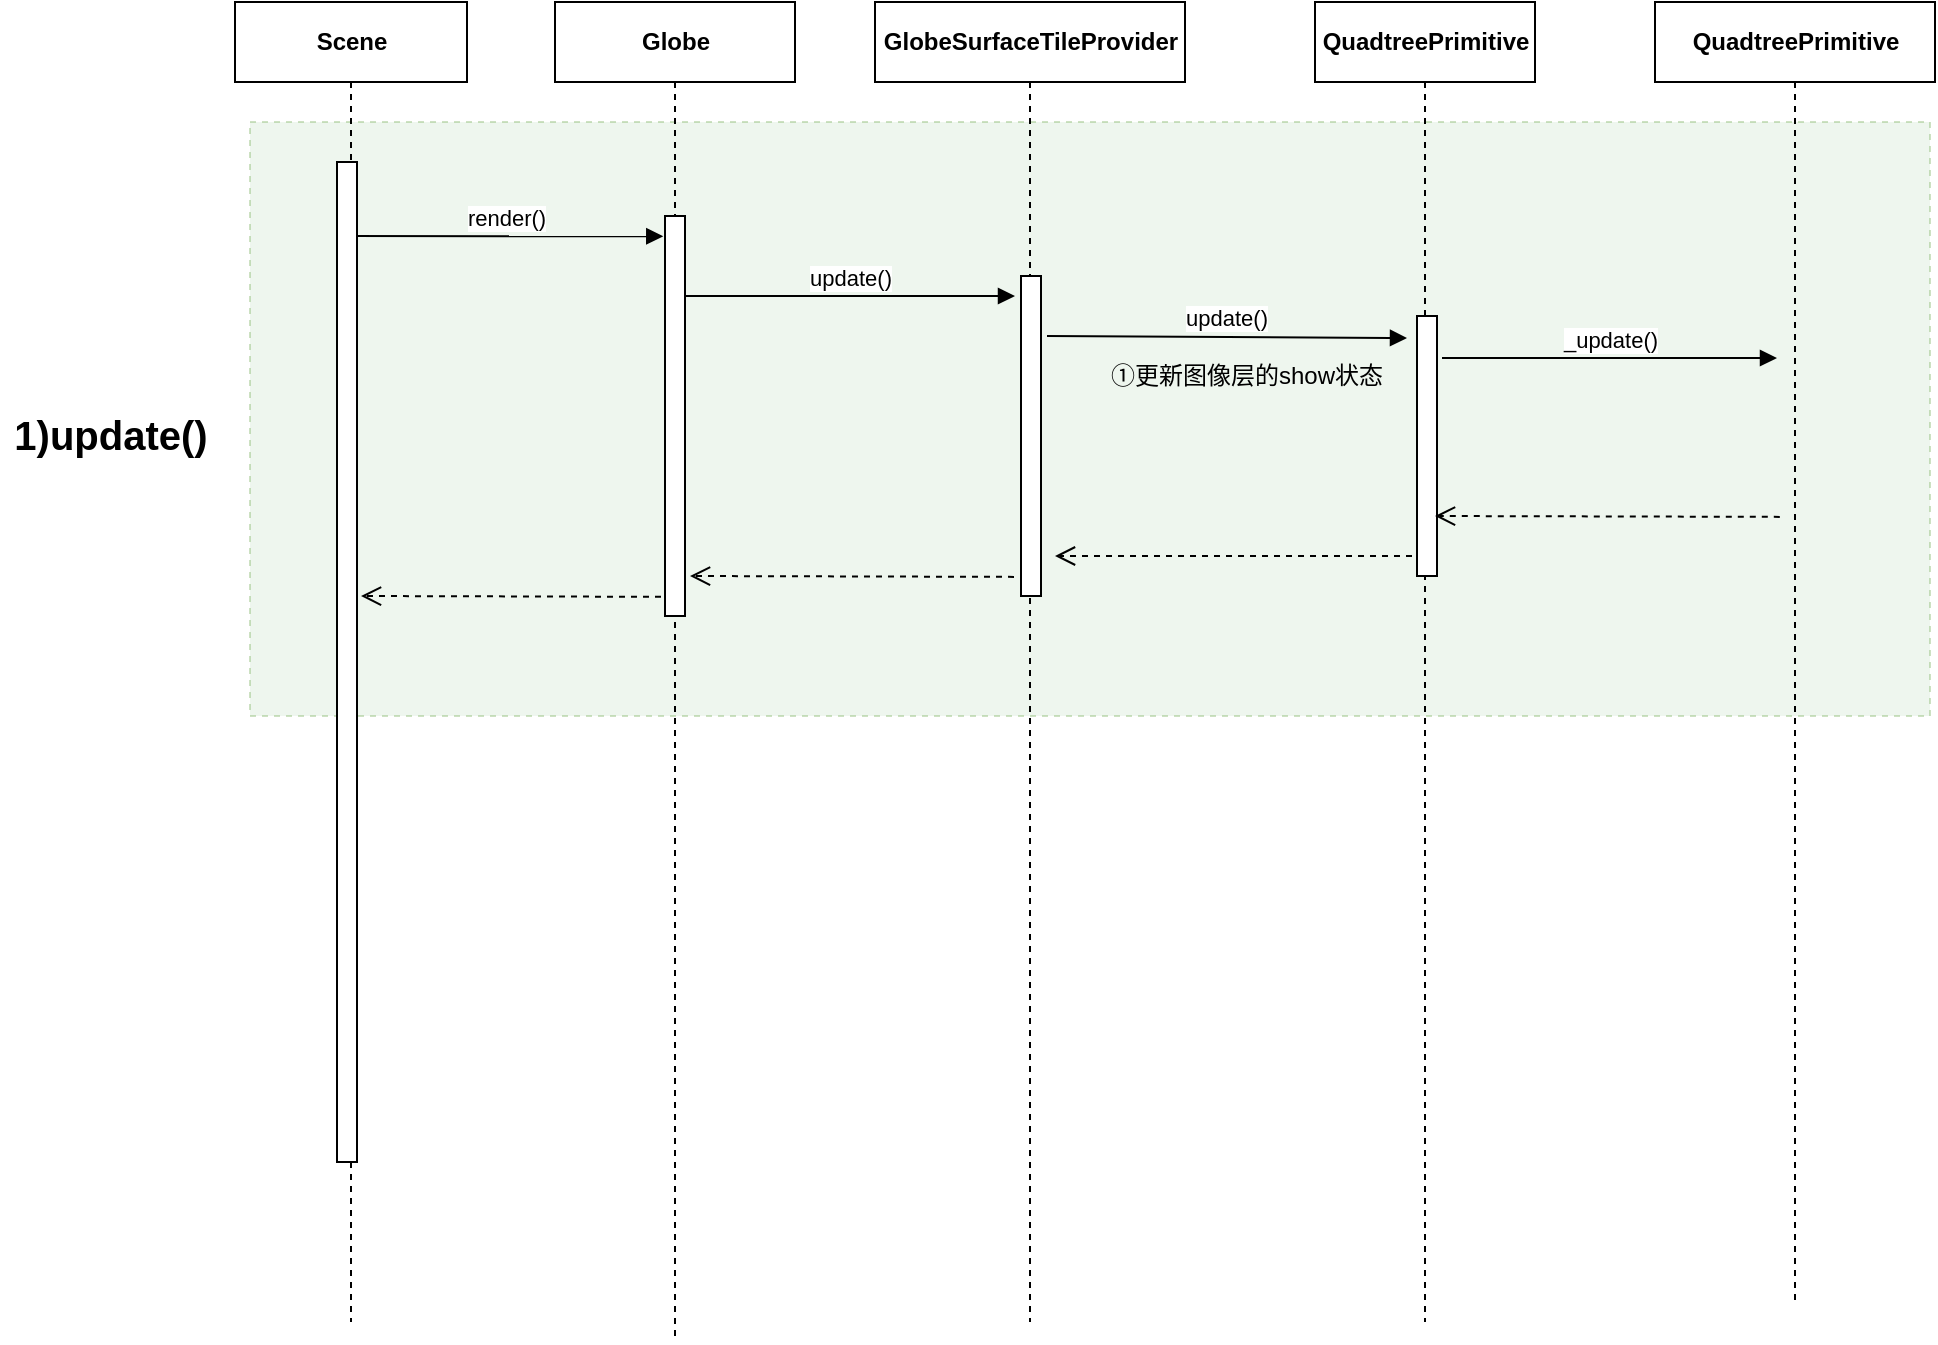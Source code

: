<mxfile version="18.1.1" type="device" pages="4"><diagram id="OlKX9yXtKvfDsa3n73WA" name="1)update"><mxGraphModel dx="2809" dy="877" grid="1" gridSize="10" guides="1" tooltips="1" connect="1" arrows="1" fold="1" page="1" pageScale="1" pageWidth="1169" pageHeight="827" math="0" shadow="0"><root><mxCell id="0"/><mxCell id="1" parent="0"/><mxCell id="t_NQuo8DClpIzCMbdmli-24" value="" style="rounded=0;whiteSpace=wrap;html=1;labelBackgroundColor=none;labelBorderColor=none;fillColor=#d5e8d4;dashed=1;strokeColor=#82b366;opacity=40;" parent="1" vertex="1"><mxGeometry x="80" y="100" width="840" height="297" as="geometry"/></mxCell><mxCell id="TQ6cITG2cjyuzO6V15b9-2" value="render()" style="html=1;verticalAlign=bottom;endArrow=block;rounded=0;entryX=0.267;entryY=0.123;entryDx=0;entryDy=0;entryPerimeter=0;" parent="1" edge="1"><mxGeometry relative="1" as="geometry"><mxPoint x="129.5" y="157" as="sourcePoint"/><mxPoint x="286.633" y="157.13" as="targetPoint"/></mxGeometry></mxCell><mxCell id="TQ6cITG2cjyuzO6V15b9-4" value="Scene" style="shape=umlLifeline;perimeter=lifelinePerimeter;whiteSpace=wrap;html=1;container=1;collapsible=0;recursiveResize=0;outlineConnect=0;strokeWidth=1;fontStyle=1" parent="1" vertex="1"><mxGeometry x="72.5" y="40" width="116" height="660" as="geometry"/></mxCell><mxCell id="TQ6cITG2cjyuzO6V15b9-5" value="" style="html=1;points=[];perimeter=orthogonalPerimeter;" parent="TQ6cITG2cjyuzO6V15b9-4" vertex="1"><mxGeometry x="51" y="80" width="10" height="500" as="geometry"/></mxCell><mxCell id="z94W3VdceZSTaYeWbmS1-1" value="" style="html=1;verticalAlign=bottom;endArrow=open;dashed=1;endSize=8;rounded=0;exitX=-0.05;exitY=0.924;exitDx=0;exitDy=0;exitPerimeter=0;" edge="1" parent="TQ6cITG2cjyuzO6V15b9-4"><mxGeometry relative="1" as="geometry"><mxPoint x="63" y="297" as="targetPoint"/><mxPoint x="225" y="297.44" as="sourcePoint"/></mxGeometry></mxCell><mxCell id="TQ6cITG2cjyuzO6V15b9-9" value="update()" style="html=1;verticalAlign=bottom;endArrow=block;rounded=0;" parent="1" source="TQ6cITG2cjyuzO6V15b9-1" edge="1"><mxGeometry relative="1" as="geometry"><mxPoint x="282.5" y="187" as="sourcePoint"/><mxPoint x="462.5" y="187" as="targetPoint"/></mxGeometry></mxCell><mxCell id="TQ6cITG2cjyuzO6V15b9-6" value="Globe" style="shape=umlLifeline;perimeter=lifelinePerimeter;whiteSpace=wrap;html=1;container=1;collapsible=0;recursiveResize=0;outlineConnect=0;fontStyle=1" parent="1" vertex="1"><mxGeometry x="232.5" y="40" width="120" height="670" as="geometry"/></mxCell><mxCell id="TQ6cITG2cjyuzO6V15b9-1" value="" style="html=1;points=[];perimeter=orthogonalPerimeter;" parent="TQ6cITG2cjyuzO6V15b9-6" vertex="1"><mxGeometry x="55" y="107" width="10" height="200" as="geometry"/></mxCell><mxCell id="t_NQuo8DClpIzCMbdmli-1" value="GlobeSurfaceTileProvider" style="shape=umlLifeline;perimeter=lifelinePerimeter;whiteSpace=wrap;html=1;container=1;collapsible=0;recursiveResize=0;outlineConnect=0;labelBackgroundColor=none;labelBorderColor=none;align=center;size=40;fontStyle=1" parent="1" vertex="1"><mxGeometry x="392.5" y="40" width="155" height="660" as="geometry"/></mxCell><mxCell id="TQ6cITG2cjyuzO6V15b9-8" value="" style="html=1;points=[];perimeter=orthogonalPerimeter;" parent="t_NQuo8DClpIzCMbdmli-1" vertex="1"><mxGeometry x="73" y="137" width="10" height="160" as="geometry"/></mxCell><mxCell id="t_NQuo8DClpIzCMbdmli-23" value="" style="html=1;verticalAlign=bottom;endArrow=open;dashed=1;endSize=8;rounded=0;" parent="t_NQuo8DClpIzCMbdmli-1" edge="1"><mxGeometry relative="1" as="geometry"><mxPoint x="90" y="277" as="targetPoint"/><mxPoint x="274.5" y="277" as="sourcePoint"/></mxGeometry></mxCell><mxCell id="t_NQuo8DClpIzCMbdmli-8" value="update()" style="html=1;verticalAlign=bottom;endArrow=block;rounded=0;fontColor=#000000;" parent="1" edge="1"><mxGeometry relative="1" as="geometry"><mxPoint x="478.5" y="207" as="sourcePoint"/><mxPoint x="658.5" y="208" as="targetPoint"/></mxGeometry></mxCell><mxCell id="t_NQuo8DClpIzCMbdmli-14" value="&lt;span style=&quot;text-align: left;&quot;&gt;①更新图像层的show状态&lt;/span&gt;" style="text;html=1;align=center;verticalAlign=middle;resizable=0;points=[];autosize=1;strokeColor=none;fillColor=none;fontColor=#000000;" parent="1" vertex="1"><mxGeometry x="502.5" y="217" width="150" height="20" as="geometry"/></mxCell><mxCell id="t_NQuo8DClpIzCMbdmli-16" value="&lt;span style=&quot;text-align: left;&quot;&gt;QuadtreePrimitive&lt;/span&gt;" style="shape=umlLifeline;perimeter=lifelinePerimeter;whiteSpace=wrap;html=1;container=1;collapsible=0;recursiveResize=0;outlineConnect=0;labelBackgroundColor=none;labelBorderColor=none;fontColor=#000000;fontStyle=1" parent="1" vertex="1"><mxGeometry x="612.5" y="40" width="110" height="660" as="geometry"/></mxCell><mxCell id="t_NQuo8DClpIzCMbdmli-19" value="" style="html=1;points=[];perimeter=orthogonalPerimeter;" parent="t_NQuo8DClpIzCMbdmli-16" vertex="1"><mxGeometry x="51" y="157" width="10" height="130" as="geometry"/></mxCell><mxCell id="t_NQuo8DClpIzCMbdmli-20" value="_update()" style="html=1;verticalAlign=bottom;endArrow=block;rounded=0;fontColor=#000000;" parent="t_NQuo8DClpIzCMbdmli-16" edge="1"><mxGeometry relative="1" as="geometry"><mxPoint x="63.5" y="178" as="sourcePoint"/><mxPoint x="231" y="178" as="targetPoint"/></mxGeometry></mxCell><mxCell id="t_NQuo8DClpIzCMbdmli-22" value="" style="html=1;verticalAlign=bottom;endArrow=open;dashed=1;endSize=8;rounded=0;exitX=-0.05;exitY=0.924;exitDx=0;exitDy=0;exitPerimeter=0;" parent="t_NQuo8DClpIzCMbdmli-16" edge="1"><mxGeometry relative="1" as="geometry"><mxPoint x="60" y="257" as="targetPoint"/><mxPoint x="232.4" y="257.44" as="sourcePoint"/></mxGeometry></mxCell><mxCell id="t_NQuo8DClpIzCMbdmli-11" value="" style="html=1;verticalAlign=bottom;endArrow=open;dashed=1;endSize=8;rounded=0;exitX=-0.05;exitY=0.924;exitDx=0;exitDy=0;exitPerimeter=0;" parent="1" edge="1"><mxGeometry relative="1" as="geometry"><mxPoint x="300" y="327" as="targetPoint"/><mxPoint x="462.0" y="327.44" as="sourcePoint"/></mxGeometry></mxCell><mxCell id="t_NQuo8DClpIzCMbdmli-27" value="&lt;span style=&quot;text-align: left;&quot;&gt;QuadtreePrimitive&lt;/span&gt;" style="shape=umlLifeline;perimeter=lifelinePerimeter;whiteSpace=wrap;html=1;container=1;collapsible=0;recursiveResize=0;outlineConnect=0;labelBackgroundColor=none;labelBorderColor=none;fontColor=#000000;fontStyle=1" parent="1" vertex="1"><mxGeometry x="782.5" y="40" width="140" height="650" as="geometry"/></mxCell><mxCell id="QQ1WQx4FwsoD6ejatNkT-1" value="&lt;b&gt;&lt;font style=&quot;font-size: 20px;&quot;&gt;1)update()&lt;/font&gt;&lt;/b&gt;" style="text;html=1;align=center;verticalAlign=middle;resizable=0;points=[];autosize=1;strokeColor=none;fillColor=none;fontSize=19;" vertex="1" parent="1"><mxGeometry x="-45" y="242" width="110" height="30" as="geometry"/></mxCell></root></mxGraphModel></diagram><diagram id="COqWy_8CIq39TI_dcdvz" name="2)beginFrame()"><mxGraphModel dx="2926" dy="940" grid="1" gridSize="10" guides="1" tooltips="1" connect="1" arrows="1" fold="1" page="1" pageScale="1" pageWidth="1169" pageHeight="827" math="0" shadow="0"><root><mxCell id="0"/><mxCell id="1" parent="0"/><mxCell id="222bGBOwlJ7yMqv1FHjk-1" value="" style="rounded=0;whiteSpace=wrap;html=1;labelBackgroundColor=none;labelBorderColor=none;fillColor=#ffe6cc;dashed=1;strokeColor=#d79b00;opacity=40;" vertex="1" parent="1"><mxGeometry x="244" y="170" width="914.5" height="440" as="geometry"/></mxCell><mxCell id="222bGBOwlJ7yMqv1FHjk-4" value="Scene" style="shape=umlLifeline;perimeter=lifelinePerimeter;whiteSpace=wrap;html=1;container=1;collapsible=0;recursiveResize=0;outlineConnect=0;strokeWidth=1;fontStyle=1" vertex="1" parent="1"><mxGeometry x="72.5" y="40" width="116" height="770" as="geometry"/></mxCell><mxCell id="222bGBOwlJ7yMqv1FHjk-5" value="" style="html=1;points=[];perimeter=orthogonalPerimeter;" vertex="1" parent="222bGBOwlJ7yMqv1FHjk-4"><mxGeometry x="51" y="80" width="10" height="640" as="geometry"/></mxCell><mxCell id="pstEGYnIfV3Up4lD3mRO-1" value="beginFrame()" style="html=1;verticalAlign=bottom;endArrow=block;rounded=0;entryX=0.267;entryY=0.123;entryDx=0;entryDy=0;entryPerimeter=0;" edge="1" parent="222bGBOwlJ7yMqv1FHjk-4"><mxGeometry relative="1" as="geometry"><mxPoint x="57.87" y="180" as="sourcePoint"/><mxPoint x="215.003" y="180.13" as="targetPoint"/></mxGeometry></mxCell><mxCell id="1Y0W4_oMhwfbKSGeiv7w-1" value="" style="html=1;verticalAlign=bottom;endArrow=open;dashed=1;endSize=8;rounded=0;exitX=-0.05;exitY=0.924;exitDx=0;exitDy=0;exitPerimeter=0;" edge="1" parent="222bGBOwlJ7yMqv1FHjk-4"><mxGeometry relative="1" as="geometry"><mxPoint x="61" y="530" as="targetPoint"/><mxPoint x="223" y="530.44" as="sourcePoint"/></mxGeometry></mxCell><mxCell id="222bGBOwlJ7yMqv1FHjk-8" value="Globe" style="shape=umlLifeline;perimeter=lifelinePerimeter;whiteSpace=wrap;html=1;container=1;collapsible=0;recursiveResize=0;outlineConnect=0;fontStyle=1" vertex="1" parent="1"><mxGeometry x="232.5" y="40" width="120" height="760" as="geometry"/></mxCell><mxCell id="222bGBOwlJ7yMqv1FHjk-12" value="GlobeSurfaceTileProvider" style="shape=umlLifeline;perimeter=lifelinePerimeter;whiteSpace=wrap;html=1;container=1;collapsible=0;recursiveResize=0;outlineConnect=0;labelBackgroundColor=none;labelBorderColor=none;align=center;size=40;fontStyle=1" vertex="1" parent="1"><mxGeometry x="392.5" y="40" width="155" height="760" as="geometry"/></mxCell><mxCell id="222bGBOwlJ7yMqv1FHjk-20" value="&lt;span style=&quot;text-align: left;&quot;&gt;QuadtreePrimitive&lt;/span&gt;" style="shape=umlLifeline;perimeter=lifelinePerimeter;whiteSpace=wrap;html=1;container=1;collapsible=0;recursiveResize=0;outlineConnect=0;labelBackgroundColor=none;labelBorderColor=none;fontColor=#000000;fontStyle=1" vertex="1" parent="1"><mxGeometry x="612.5" y="40" width="110" height="760" as="geometry"/></mxCell><mxCell id="222bGBOwlJ7yMqv1FHjk-26" value="&lt;span style=&quot;text-align: left;&quot;&gt;ImageryLayerCollection&lt;/span&gt;" style="shape=umlLifeline;perimeter=lifelinePerimeter;whiteSpace=wrap;html=1;container=1;collapsible=0;recursiveResize=0;outlineConnect=0;labelBackgroundColor=none;labelBorderColor=none;fontColor=#000000;fontStyle=1" vertex="1" parent="1"><mxGeometry x="1002" y="40" width="200" height="760" as="geometry"/></mxCell><mxCell id="222bGBOwlJ7yMqv1FHjk-28" value="" style="html=1;points=[];perimeter=orthogonalPerimeter;" vertex="1" parent="222bGBOwlJ7yMqv1FHjk-26"><mxGeometry x="95.5" y="330" width="10" height="120" as="geometry"/></mxCell><mxCell id="222bGBOwlJ7yMqv1FHjk-33" value="&lt;span style=&quot;text-align: left;&quot;&gt;QuadtreePrimitive&lt;/span&gt;" style="shape=umlLifeline;perimeter=lifelinePerimeter;whiteSpace=wrap;html=1;container=1;collapsible=0;recursiveResize=0;outlineConnect=0;labelBackgroundColor=none;labelBorderColor=none;fontColor=#000000;fontStyle=1" vertex="1" parent="1"><mxGeometry x="782.5" y="40" width="140" height="760" as="geometry"/></mxCell><mxCell id="222bGBOwlJ7yMqv1FHjk-36" value="" style="html=1;points=[];perimeter=orthogonalPerimeter;" vertex="1" parent="1"><mxGeometry x="464.5" y="280" width="10" height="240" as="geometry"/></mxCell><mxCell id="222bGBOwlJ7yMqv1FHjk-37" value="" style="html=1;verticalAlign=bottom;endArrow=open;dashed=1;endSize=8;rounded=0;exitX=-0.06;exitY=0.959;exitDx=0;exitDy=0;exitPerimeter=0;" edge="1" parent="1" source="222bGBOwlJ7yMqv1FHjk-38"><mxGeometry relative="1" as="geometry"><mxPoint x="299" y="540" as="targetPoint"/><mxPoint x="1042.5" y="540" as="sourcePoint"/></mxGeometry></mxCell><mxCell id="222bGBOwlJ7yMqv1FHjk-38" value="" style="html=1;points=[];perimeter=orthogonalPerimeter;" vertex="1" parent="1"><mxGeometry x="847" y="210" width="10" height="345" as="geometry"/></mxCell><mxCell id="222bGBOwlJ7yMqv1FHjk-39" value="&lt;span style=&quot;font-size: 12px; text-align: left; background-color: rgb(248, 249, 250);&quot;&gt;initialize()&lt;/span&gt;" style="html=1;verticalAlign=bottom;endArrow=block;rounded=0;exitX=-0.1;exitY=0.268;exitDx=0;exitDy=0;exitPerimeter=0;" edge="1" parent="1" source="222bGBOwlJ7yMqv1FHjk-38" target="222bGBOwlJ7yMqv1FHjk-36"><mxGeometry relative="1" as="geometry"><mxPoint x="1055" y="300" as="sourcePoint"/><mxPoint x="505" y="300" as="targetPoint"/></mxGeometry></mxCell><mxCell id="222bGBOwlJ7yMqv1FHjk-40" value="&lt;span style=&quot;font-size: 12px; text-align: left; background-color: rgb(248, 249, 250);&quot;&gt;beginFrame()&lt;/span&gt;" style="html=1;verticalAlign=bottom;endArrow=block;rounded=0;" edge="1" parent="1" source="222bGBOwlJ7yMqv1FHjk-44"><mxGeometry relative="1" as="geometry"><mxPoint x="311.5" y="230" as="sourcePoint"/><mxPoint x="839.5" y="230" as="targetPoint"/></mxGeometry></mxCell><mxCell id="222bGBOwlJ7yMqv1FHjk-41" value="&lt;span style=&quot;font-size: 12px; text-align: left; background-color: rgb(248, 249, 250);&quot;&gt;queueReprojectionCommands()&lt;/span&gt;" style="html=1;verticalAlign=bottom;endArrow=block;rounded=0;entryX=0.029;entryY=0.086;entryDx=0;entryDy=0;entryPerimeter=0;" edge="1" parent="1" source="222bGBOwlJ7yMqv1FHjk-36" target="222bGBOwlJ7yMqv1FHjk-28"><mxGeometry relative="1" as="geometry"><mxPoint x="505" y="390" as="sourcePoint"/><mxPoint x="865" y="389" as="targetPoint"/></mxGeometry></mxCell><mxCell id="222bGBOwlJ7yMqv1FHjk-42" value="" style="html=1;verticalAlign=bottom;endArrow=open;dashed=1;endSize=8;rounded=0;exitX=-0.289;exitY=0.89;exitDx=0;exitDy=0;exitPerimeter=0;entryX=0.9;entryY=0.829;entryDx=0;entryDy=0;entryPerimeter=0;" edge="1" parent="1" source="222bGBOwlJ7yMqv1FHjk-28" target="222bGBOwlJ7yMqv1FHjk-36"><mxGeometry relative="1" as="geometry"><mxPoint x="505" y="480" as="targetPoint"/><mxPoint x="864.5" y="480" as="sourcePoint"/></mxGeometry></mxCell><mxCell id="222bGBOwlJ7yMqv1FHjk-43" value="" style="html=1;verticalAlign=bottom;endArrow=open;dashed=1;endSize=8;rounded=0;" edge="1" parent="1"><mxGeometry relative="1" as="geometry"><mxPoint x="839.5" y="505" as="targetPoint"/><mxPoint x="479.5" y="505" as="sourcePoint"/></mxGeometry></mxCell><mxCell id="222bGBOwlJ7yMqv1FHjk-44" value="" style="html=1;points=[];perimeter=orthogonalPerimeter;" vertex="1" parent="1"><mxGeometry x="289" y="210" width="10" height="380" as="geometry"/></mxCell><mxCell id="222bGBOwlJ7yMqv1FHjk-60" value="&lt;pre style=&quot;margin-top: 0px; margin-bottom: 0px; padding: calc(0.889em); word-break: initial; overflow-wrap: initial; overflow: auto; background: rgb(246, 246, 246); border-radius: 4px; color: rgb(18, 18, 18); text-align: start;&quot;&gt;&lt;span style=&quot;color: rgb(0, 0, 0); font-family: Helvetica; background-color: rgb(248, 249, 250); font-size: 19px;&quot;&gt;&lt;b&gt;2) beginFrame()&lt;/b&gt;&lt;/span&gt;&lt;br&gt;&lt;/pre&gt;" style="text;html=1;align=center;verticalAlign=middle;resizable=0;points=[];autosize=1;strokeColor=none;fillColor=none;" vertex="1" parent="1"><mxGeometry x="-90" y="360" width="180" height="40" as="geometry"/></mxCell></root></mxGraphModel></diagram><diagram id="B_SjOtOXJ1VDmIOe420h" name="3)render()"><mxGraphModel dx="2809" dy="877" grid="1" gridSize="10" guides="1" tooltips="1" connect="1" arrows="1" fold="1" page="1" pageScale="1" pageWidth="1169" pageHeight="827" math="0" shadow="0"><root><mxCell id="0"/><mxCell id="1" parent="0"/><mxCell id="XYnFH3gFd_VCxc3bTQKT-71" value="" style="rounded=0;whiteSpace=wrap;html=1;labelBackgroundColor=none;labelBorderColor=none;fillColor=#dae8fc;dashed=1;strokeColor=#6c8ebf;opacity=40;" vertex="1" parent="1"><mxGeometry x="255.5" y="149" width="1164.5" height="530" as="geometry"/></mxCell><mxCell id="XYnFH3gFd_VCxc3bTQKT-38" value="Scene" style="shape=umlLifeline;perimeter=lifelinePerimeter;whiteSpace=wrap;html=1;container=1;collapsible=0;recursiveResize=0;outlineConnect=0;strokeWidth=1;fontStyle=1" vertex="1" parent="1"><mxGeometry x="82.5" y="50" width="116" height="740" as="geometry"/></mxCell><mxCell id="XYnFH3gFd_VCxc3bTQKT-39" value="" style="html=1;points=[];perimeter=orthogonalPerimeter;" vertex="1" parent="XYnFH3gFd_VCxc3bTQKT-38"><mxGeometry x="51" y="80" width="10" height="620" as="geometry"/></mxCell><mxCell id="6XU2VDJQ7ywCNNbqBGTq-1" value="" style="html=1;verticalAlign=bottom;endArrow=open;dashed=1;endSize=8;rounded=0;exitX=-0.05;exitY=0.924;exitDx=0;exitDy=0;exitPerimeter=0;" edge="1" parent="XYnFH3gFd_VCxc3bTQKT-38"><mxGeometry relative="1" as="geometry"><mxPoint x="67.5" y="549" as="targetPoint"/><mxPoint x="213" y="549.44" as="sourcePoint"/></mxGeometry></mxCell><mxCell id="XYnFH3gFd_VCxc3bTQKT-41" value="Globe" style="shape=umlLifeline;perimeter=lifelinePerimeter;whiteSpace=wrap;html=1;container=1;collapsible=0;recursiveResize=0;outlineConnect=0;fontStyle=1" vertex="1" parent="1"><mxGeometry x="242.5" y="50" width="120" height="750" as="geometry"/></mxCell><mxCell id="XYnFH3gFd_VCxc3bTQKT-42" value="" style="html=1;points=[];perimeter=orthogonalPerimeter;" vertex="1" parent="XYnFH3gFd_VCxc3bTQKT-41"><mxGeometry x="55" y="139" width="10" height="440" as="geometry"/></mxCell><mxCell id="XYnFH3gFd_VCxc3bTQKT-43" value="GlobeSurfaceTileProvider" style="shape=umlLifeline;perimeter=lifelinePerimeter;whiteSpace=wrap;html=1;container=1;collapsible=0;recursiveResize=0;outlineConnect=0;labelBackgroundColor=none;labelBorderColor=none;align=center;size=40;fontStyle=1" vertex="1" parent="1"><mxGeometry x="402.5" y="50" width="155" height="760" as="geometry"/></mxCell><mxCell id="XYnFH3gFd_VCxc3bTQKT-44" value="&lt;span style=&quot;font-size: 12px; text-align: left; background-color: rgb(248, 249, 250);&quot;&gt;render()&lt;/span&gt;" style="html=1;verticalAlign=bottom;endArrow=block;rounded=0;" edge="1" parent="XYnFH3gFd_VCxc3bTQKT-43"><mxGeometry relative="1" as="geometry"><mxPoint x="-92.5" y="159" as="sourcePoint"/><mxPoint x="448" y="159" as="targetPoint"/></mxGeometry></mxCell><mxCell id="XYnFH3gFd_VCxc3bTQKT-45" value="" style="html=1;points=[];perimeter=orthogonalPerimeter;" vertex="1" parent="XYnFH3gFd_VCxc3bTQKT-43"><mxGeometry x="72.5" y="199" width="10" height="150" as="geometry"/></mxCell><mxCell id="XYnFH3gFd_VCxc3bTQKT-46" value="&lt;span style=&quot;text-align: left;&quot;&gt;QuadtreePrimitive&lt;/span&gt;" style="shape=umlLifeline;perimeter=lifelinePerimeter;whiteSpace=wrap;html=1;container=1;collapsible=0;recursiveResize=0;outlineConnect=0;labelBackgroundColor=none;labelBorderColor=none;fontColor=#000000;fontStyle=1" vertex="1" parent="1"><mxGeometry x="622.5" y="50" width="110" height="750" as="geometry"/></mxCell><mxCell id="XYnFH3gFd_VCxc3bTQKT-47" value="" style="html=1;verticalAlign=bottom;endArrow=open;dashed=1;endSize=8;rounded=0;exitX=-0.06;exitY=0.959;exitDx=0;exitDy=0;exitPerimeter=0;" edge="1" parent="XYnFH3gFd_VCxc3bTQKT-46"><mxGeometry relative="1" as="geometry"><mxPoint x="-312.5" y="529" as="targetPoint"/><mxPoint x="224.9" y="529.855" as="sourcePoint"/></mxGeometry></mxCell><mxCell id="XYnFH3gFd_VCxc3bTQKT-48" value="&lt;span style=&quot;text-align: left;&quot;&gt;ImageryLayerCollection&lt;/span&gt;" style="shape=umlLifeline;perimeter=lifelinePerimeter;whiteSpace=wrap;html=1;container=1;collapsible=0;recursiveResize=0;outlineConnect=0;labelBackgroundColor=none;labelBorderColor=none;fontColor=#000000;fontStyle=1" vertex="1" parent="1"><mxGeometry x="1012" y="50" width="200" height="750" as="geometry"/></mxCell><mxCell id="XYnFH3gFd_VCxc3bTQKT-50" value="" style="html=1;verticalAlign=bottom;endArrow=block;rounded=0;" edge="1" parent="XYnFH3gFd_VCxc3bTQKT-48"><mxGeometry relative="1" as="geometry"><mxPoint x="-142.0" y="369" as="sourcePoint"/><mxPoint x="-2" y="369" as="targetPoint"/></mxGeometry></mxCell><mxCell id="XYnFH3gFd_VCxc3bTQKT-51" value="" style="html=1;points=[];perimeter=orthogonalPerimeter;" vertex="1" parent="XYnFH3gFd_VCxc3bTQKT-48"><mxGeometry x="1" y="359" width="10" height="170" as="geometry"/></mxCell><mxCell id="XYnFH3gFd_VCxc3bTQKT-52" value="" style="html=1;verticalAlign=bottom;endArrow=open;dashed=1;endSize=8;rounded=0;exitX=-0.06;exitY=0.959;exitDx=0;exitDy=0;exitPerimeter=0;" edge="1" parent="XYnFH3gFd_VCxc3bTQKT-48"><mxGeometry relative="1" as="geometry"><mxPoint x="18" y="499" as="targetPoint"/><mxPoint x="315.4" y="499.855" as="sourcePoint"/></mxGeometry></mxCell><mxCell id="XYnFH3gFd_VCxc3bTQKT-53" value="&lt;span style=&quot;text-align: left;&quot;&gt;QuadtreePrimitive&lt;/span&gt;" style="shape=umlLifeline;perimeter=lifelinePerimeter;whiteSpace=wrap;html=1;container=1;collapsible=0;recursiveResize=0;outlineConnect=0;labelBackgroundColor=none;labelBorderColor=none;fontColor=#000000;fontStyle=1" vertex="1" parent="1"><mxGeometry x="792.5" y="50" width="140" height="750" as="geometry"/></mxCell><mxCell id="XYnFH3gFd_VCxc3bTQKT-54" value="" style="html=1;points=[];perimeter=orthogonalPerimeter;" vertex="1" parent="XYnFH3gFd_VCxc3bTQKT-53"><mxGeometry x="65" y="136.5" width="10" height="412.5" as="geometry"/></mxCell><mxCell id="XYnFH3gFd_VCxc3bTQKT-64" value="&lt;span style=&quot;font-size: 12px; text-align: left; background-color: rgb(248, 249, 250);&quot;&gt;beginUpdate()&lt;/span&gt;" style="html=1;verticalAlign=bottom;endArrow=block;rounded=0;exitX=-0.1;exitY=0.268;exitDx=0;exitDy=0;exitPerimeter=0;" edge="1" parent="1"><mxGeometry relative="1" as="geometry"><mxPoint x="857.5" y="269" as="sourcePoint"/><mxPoint x="486" y="269" as="targetPoint"/></mxGeometry></mxCell><mxCell id="XYnFH3gFd_VCxc3bTQKT-65" value="" style="html=1;verticalAlign=bottom;endArrow=open;dashed=1;endSize=8;rounded=0;" edge="1" parent="1"><mxGeometry relative="1" as="geometry"><mxPoint x="845" y="379" as="targetPoint"/><mxPoint x="485" y="379" as="sourcePoint"/></mxGeometry></mxCell><mxCell id="XYnFH3gFd_VCxc3bTQKT-66" value="&lt;span style=&quot;text-align: left;&quot;&gt;selectTilesForRendering()&lt;/span&gt;" style="text;html=1;align=center;verticalAlign=middle;resizable=0;points=[];autosize=1;strokeColor=none;fillColor=none;fontColor=#000000;" vertex="1" parent="1"><mxGeometry x="867.5" y="393" width="150" height="20" as="geometry"/></mxCell><mxCell id="XYnFH3gFd_VCxc3bTQKT-67" value="&lt;span style=&quot;text-align: left;&quot;&gt;QuadtreeTile&lt;/span&gt;" style="shape=umlLifeline;perimeter=lifelinePerimeter;whiteSpace=wrap;html=1;container=1;collapsible=0;recursiveResize=0;outlineConnect=0;labelBackgroundColor=none;labelBorderColor=none;fontColor=#000000;strokeColor=#000000;strokeWidth=1;fillColor=#FFFFFF;" vertex="1" parent="1"><mxGeometry x="1290" y="50" width="100" height="750" as="geometry"/></mxCell><mxCell id="XYnFH3gFd_VCxc3bTQKT-68" value="&lt;span style=&quot;font-size: 12px; text-align: left; background-color: rgb(248, 249, 250);&quot;&gt;createLevelZeroTiles()&lt;/span&gt;" style="html=1;verticalAlign=bottom;endArrow=block;rounded=0;" edge="1" parent="XYnFH3gFd_VCxc3bTQKT-67"><mxGeometry relative="1" as="geometry"><mxPoint x="-257.0" y="384" as="sourcePoint"/><mxPoint x="30" y="384" as="targetPoint"/></mxGeometry></mxCell><mxCell id="XYnFH3gFd_VCxc3bTQKT-69" value="" style="html=1;points=[];perimeter=orthogonalPerimeter;" vertex="1" parent="XYnFH3gFd_VCxc3bTQKT-67"><mxGeometry x="45" y="364" width="10" height="150" as="geometry"/></mxCell><mxCell id="XYnFH3gFd_VCxc3bTQKT-70" value="" style="html=1;verticalAlign=bottom;endArrow=open;dashed=1;endSize=8;rounded=0;" edge="1" parent="1"><mxGeometry relative="1" as="geometry"><mxPoint x="872.6" y="559" as="targetPoint"/><mxPoint x="1000" y="559" as="sourcePoint"/></mxGeometry></mxCell><mxCell id="c2nMur9-eDLve5p57b5r-1" value="render()" style="html=1;verticalAlign=bottom;endArrow=block;rounded=0;entryX=0.267;entryY=0.123;entryDx=0;entryDy=0;entryPerimeter=0;" edge="1" parent="1"><mxGeometry relative="1" as="geometry"><mxPoint x="146" y="220" as="sourcePoint"/><mxPoint x="292.503" y="220.13" as="targetPoint"/></mxGeometry></mxCell><mxCell id="PU4OiJ4_lvfxOXzltqwm-1" value="&lt;pre style=&quot;margin-top: 0px; margin-bottom: 0px; padding: calc(0.889em); word-break: initial; overflow-wrap: initial; overflow: auto; background: rgb(246, 246, 246); border-radius: 4px; color: rgb(18, 18, 18); text-align: start;&quot;&gt;&lt;span style=&quot;color: rgb(0, 0, 0); font-family: Helvetica; background-color: rgb(248, 249, 250); font-size: 19px;&quot;&gt;&lt;b&gt;3) render()&lt;/b&gt;&lt;/span&gt;&lt;br&gt;&lt;/pre&gt;" style="text;html=1;align=center;verticalAlign=middle;resizable=0;points=[];autosize=1;strokeColor=none;fillColor=none;" vertex="1" parent="1"><mxGeometry x="-45" y="350" width="130" height="40" as="geometry"/></mxCell></root></mxGraphModel></diagram><diagram id="J6KMTNK3M0KOcY-PTuVO" name="4)endFrame"><mxGraphModel dx="1759" dy="376" grid="1" gridSize="10" guides="1" tooltips="1" connect="1" arrows="1" fold="1" page="1" pageScale="1" pageWidth="1169" pageHeight="827" math="0" shadow="0"><root><mxCell id="0"/><mxCell id="1" parent="0"/><mxCell id="Om5x_fRRggf1CBE3Fyz3-2" value="Scene" style="shape=umlLifeline;perimeter=lifelinePerimeter;whiteSpace=wrap;html=1;container=1;collapsible=0;recursiveResize=0;outlineConnect=0;strokeWidth=1;fontStyle=1" vertex="1" parent="1"><mxGeometry x="82.5" y="50" width="116" height="740" as="geometry"/></mxCell><mxCell id="Om5x_fRRggf1CBE3Fyz3-3" value="" style="html=1;points=[];perimeter=orthogonalPerimeter;" vertex="1" parent="Om5x_fRRggf1CBE3Fyz3-2"><mxGeometry x="51" y="80" width="10" height="620" as="geometry"/></mxCell><mxCell id="Om5x_fRRggf1CBE3Fyz3-5" value="Globe" style="shape=umlLifeline;perimeter=lifelinePerimeter;whiteSpace=wrap;html=1;container=1;collapsible=0;recursiveResize=0;outlineConnect=0;fontStyle=1" vertex="1" parent="1"><mxGeometry x="242.5" y="50" width="120" height="750" as="geometry"/></mxCell><mxCell id="Om5x_fRRggf1CBE3Fyz3-6" value="" style="html=1;points=[];perimeter=orthogonalPerimeter;" vertex="1" parent="Om5x_fRRggf1CBE3Fyz3-5"><mxGeometry x="55" y="139" width="10" height="440" as="geometry"/></mxCell><mxCell id="Om5x_fRRggf1CBE3Fyz3-7" value="GlobeSurfaceTileProvider" style="shape=umlLifeline;perimeter=lifelinePerimeter;whiteSpace=wrap;html=1;container=1;collapsible=0;recursiveResize=0;outlineConnect=0;labelBackgroundColor=none;labelBorderColor=none;align=center;size=40;fontStyle=1" vertex="1" parent="1"><mxGeometry x="402.5" y="50" width="155" height="760" as="geometry"/></mxCell><mxCell id="Om5x_fRRggf1CBE3Fyz3-8" value="&lt;span style=&quot;font-size: 12px; text-align: left; background-color: rgb(248, 249, 250);&quot;&gt;endFrame()&lt;/span&gt;" style="html=1;verticalAlign=bottom;endArrow=block;rounded=0;" edge="1" parent="Om5x_fRRggf1CBE3Fyz3-7"><mxGeometry relative="1" as="geometry"><mxPoint x="-92.5" y="159" as="sourcePoint"/><mxPoint x="448" y="159" as="targetPoint"/></mxGeometry></mxCell><mxCell id="Om5x_fRRggf1CBE3Fyz3-10" value="&lt;span style=&quot;text-align: left;&quot;&gt;QuadtreePrimitive&lt;/span&gt;" style="shape=umlLifeline;perimeter=lifelinePerimeter;whiteSpace=wrap;html=1;container=1;collapsible=0;recursiveResize=0;outlineConnect=0;labelBackgroundColor=none;labelBorderColor=none;fontColor=#000000;fontStyle=1" vertex="1" parent="1"><mxGeometry x="622.5" y="50" width="110" height="750" as="geometry"/></mxCell><mxCell id="Om5x_fRRggf1CBE3Fyz3-12" value="&lt;span style=&quot;text-align: left;&quot;&gt;ImageryLayerCollection&lt;/span&gt;" style="shape=umlLifeline;perimeter=lifelinePerimeter;whiteSpace=wrap;html=1;container=1;collapsible=0;recursiveResize=0;outlineConnect=0;labelBackgroundColor=none;labelBorderColor=none;fontColor=#000000;fontStyle=1" vertex="1" parent="1"><mxGeometry x="1012" y="50" width="200" height="750" as="geometry"/></mxCell><mxCell id="Om5x_fRRggf1CBE3Fyz3-16" value="&lt;span style=&quot;text-align: left;&quot;&gt;QuadtreePrimitive&lt;/span&gt;" style="shape=umlLifeline;perimeter=lifelinePerimeter;whiteSpace=wrap;html=1;container=1;collapsible=0;recursiveResize=0;outlineConnect=0;labelBackgroundColor=none;labelBorderColor=none;fontColor=#000000;fontStyle=1" vertex="1" parent="1"><mxGeometry x="792.5" y="50" width="140" height="750" as="geometry"/></mxCell><mxCell id="Om5x_fRRggf1CBE3Fyz3-17" value="" style="html=1;points=[];perimeter=orthogonalPerimeter;" vertex="1" parent="Om5x_fRRggf1CBE3Fyz3-16"><mxGeometry x="65" y="136.5" width="10" height="412.5" as="geometry"/></mxCell><mxCell id="Om5x_fRRggf1CBE3Fyz3-21" value="&lt;span style=&quot;text-align: left;&quot;&gt;QuadtreeTile&lt;/span&gt;" style="shape=umlLifeline;perimeter=lifelinePerimeter;whiteSpace=wrap;html=1;container=1;collapsible=0;recursiveResize=0;outlineConnect=0;labelBackgroundColor=none;labelBorderColor=none;fontColor=#000000;strokeColor=#000000;strokeWidth=1;fillColor=#FFFFFF;" vertex="1" parent="1"><mxGeometry x="1290" y="50" width="100" height="750" as="geometry"/></mxCell><mxCell id="Om5x_fRRggf1CBE3Fyz3-25" value="&lt;span style=&quot;text-align: left; background-color: rgb(248, 249, 250);&quot;&gt;&lt;font style=&quot;font-size: 12px;&quot;&gt;endFrame()&lt;/font&gt;&lt;/span&gt;" style="html=1;verticalAlign=bottom;endArrow=block;rounded=0;entryX=0.267;entryY=0.123;entryDx=0;entryDy=0;entryPerimeter=0;" edge="1" parent="1"><mxGeometry relative="1" as="geometry"><mxPoint x="146" y="220" as="sourcePoint"/><mxPoint x="292.503" y="220.13" as="targetPoint"/></mxGeometry></mxCell><mxCell id="Om5x_fRRggf1CBE3Fyz3-26" value="&lt;pre style=&quot;margin-top: 0px; margin-bottom: 0px; padding: calc(0.889em); word-break: initial; overflow-wrap: initial; overflow: auto; background: rgb(246, 246, 246); border-radius: 4px; color: rgb(18, 18, 18); text-align: start;&quot;&gt;&lt;span style=&quot;color: rgb(0, 0, 0); font-family: Helvetica; background-color: rgb(248, 249, 250); font-size: 19px;&quot;&gt;&lt;b&gt;3) render()&lt;/b&gt;&lt;/span&gt;&lt;br&gt;&lt;/pre&gt;" style="text;html=1;align=center;verticalAlign=middle;resizable=0;points=[];autosize=1;strokeColor=none;fillColor=none;" vertex="1" parent="1"><mxGeometry x="-45" y="350" width="130" height="40" as="geometry"/></mxCell><mxCell id="B6OAjp1jncDvPNSuKh_c-1" value="" style="html=1;points=[];perimeter=orthogonalPerimeter;labelBorderColor=none;fontSize=12;" vertex="1" parent="1"><mxGeometry x="950" y="310" width="10" height="40" as="geometry"/></mxCell><mxCell id="B6OAjp1jncDvPNSuKh_c-2" value="&lt;span style=&quot;background-color: rgb(248, 249, 250);&quot;&gt;processTileLoadQueue&lt;/span&gt;" style="edgeStyle=orthogonalEdgeStyle;html=1;align=left;spacingLeft=2;endArrow=block;rounded=0;entryX=1;entryY=0;fontSize=12;" edge="1" target="B6OAjp1jncDvPNSuKh_c-1" parent="1" source="Om5x_fRRggf1CBE3Fyz3-16"><mxGeometry x="-0.533" relative="1" as="geometry"><mxPoint x="937.5" y="220" as="sourcePoint"/><Array as="points"><mxPoint x="968" y="220"/><mxPoint x="968" y="240"/></Array><mxPoint as="offset"/></mxGeometry></mxCell></root></mxGraphModel></diagram></mxfile>